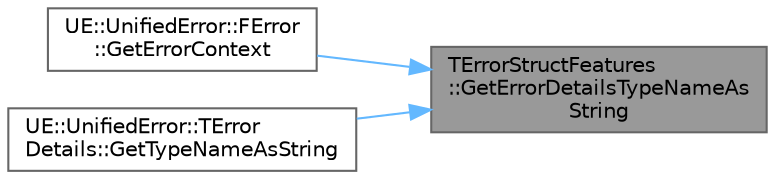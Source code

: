 digraph "TErrorStructFeatures::GetErrorDetailsTypeNameAsString"
{
 // INTERACTIVE_SVG=YES
 // LATEX_PDF_SIZE
  bgcolor="transparent";
  edge [fontname=Helvetica,fontsize=10,labelfontname=Helvetica,labelfontsize=10];
  node [fontname=Helvetica,fontsize=10,shape=box,height=0.2,width=0.4];
  rankdir="RL";
  Node1 [id="Node000001",label="TErrorStructFeatures\l::GetErrorDetailsTypeNameAs\lString",height=0.2,width=0.4,color="gray40", fillcolor="grey60", style="filled", fontcolor="black",tooltip=" "];
  Node1 -> Node2 [id="edge1_Node000001_Node000002",dir="back",color="steelblue1",style="solid",tooltip=" "];
  Node2 [id="Node000002",label="UE::UnifiedError::FError\l::GetErrorContext",height=0.2,width=0.4,color="grey40", fillcolor="white", style="filled",URL="$d4/d8b/classUE_1_1UnifiedError_1_1FError.html#acd5c5f01ce2eed39f9407d6a56209851",tooltip=" "];
  Node1 -> Node3 [id="edge2_Node000001_Node000003",dir="back",color="steelblue1",style="solid",tooltip=" "];
  Node3 [id="Node000003",label="UE::UnifiedError::TError\lDetails::GetTypeNameAsString",height=0.2,width=0.4,color="grey40", fillcolor="white", style="filled",URL="$d2/ded/classUE_1_1UnifiedError_1_1TErrorDetails.html#a9f23663cadc3f3df3cf932bc668f3e9e",tooltip=" "];
}
